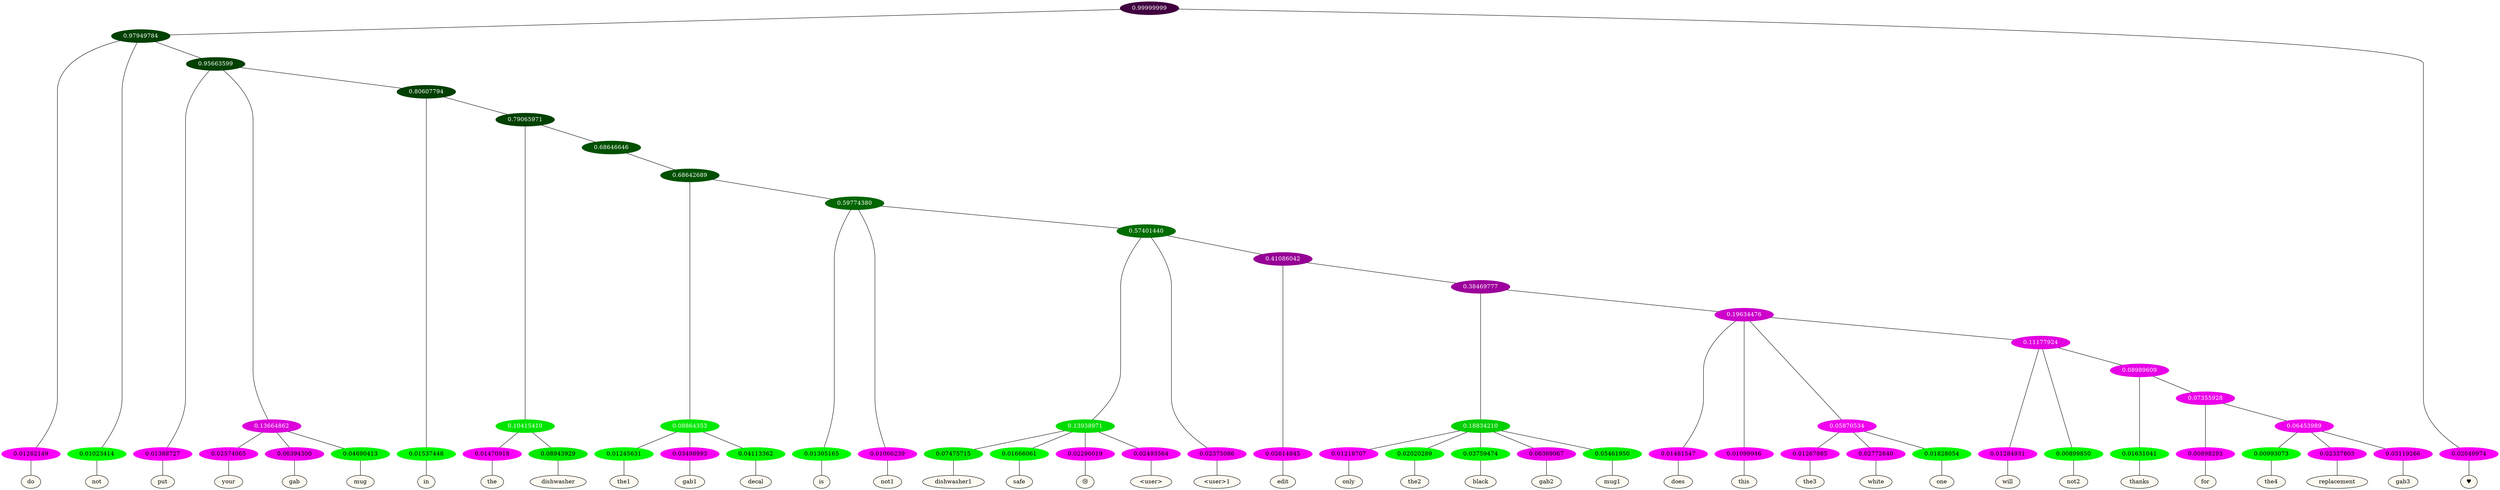 graph {
	node [format=png height=0.15 nodesep=0.001 ordering=out overlap=prism overlap_scaling=0.01 ranksep=0.001 ratio=0.2 style=filled width=0.15]
	{
		rank=same
		a_w_3 [label=do color=black fillcolor=floralwhite style="filled,solid"]
		a_w_4 [label=not color=black fillcolor=floralwhite style="filled,solid"]
		a_w_6 [label=put color=black fillcolor=floralwhite style="filled,solid"]
		a_w_9 [label=your color=black fillcolor=floralwhite style="filled,solid"]
		a_w_10 [label=gab color=black fillcolor=floralwhite style="filled,solid"]
		a_w_11 [label=mug color=black fillcolor=floralwhite style="filled,solid"]
		a_w_12 [label=in color=black fillcolor=floralwhite style="filled,solid"]
		a_w_16 [label=the color=black fillcolor=floralwhite style="filled,solid"]
		a_w_17 [label=dishwasher color=black fillcolor=floralwhite style="filled,solid"]
		a_w_21 [label=the1 color=black fillcolor=floralwhite style="filled,solid"]
		a_w_22 [label=gab1 color=black fillcolor=floralwhite style="filled,solid"]
		a_w_23 [label=decal color=black fillcolor=floralwhite style="filled,solid"]
		a_w_24 [label=is color=black fillcolor=floralwhite style="filled,solid"]
		a_w_25 [label=not1 color=black fillcolor=floralwhite style="filled,solid"]
		a_w_30 [label=dishwasher1 color=black fillcolor=floralwhite style="filled,solid"]
		a_w_31 [label=safe color=black fillcolor=floralwhite style="filled,solid"]
		a_w_32 [label="😢" color=black fillcolor=floralwhite style="filled,solid"]
		a_w_33 [label="\<user\>" color=black fillcolor=floralwhite style="filled,solid"]
		a_w_28 [label="\<user\>1" color=black fillcolor=floralwhite style="filled,solid"]
		a_w_34 [label=edit color=black fillcolor=floralwhite style="filled,solid"]
		a_w_38 [label=only color=black fillcolor=floralwhite style="filled,solid"]
		a_w_39 [label=the2 color=black fillcolor=floralwhite style="filled,solid"]
		a_w_40 [label=black color=black fillcolor=floralwhite style="filled,solid"]
		a_w_41 [label=gab2 color=black fillcolor=floralwhite style="filled,solid"]
		a_w_42 [label=mug1 color=black fillcolor=floralwhite style="filled,solid"]
		a_w_43 [label=does color=black fillcolor=floralwhite style="filled,solid"]
		a_w_44 [label=this color=black fillcolor=floralwhite style="filled,solid"]
		a_w_47 [label=the3 color=black fillcolor=floralwhite style="filled,solid"]
		a_w_48 [label=white color=black fillcolor=floralwhite style="filled,solid"]
		a_w_49 [label=one color=black fillcolor=floralwhite style="filled,solid"]
		a_w_50 [label=will color=black fillcolor=floralwhite style="filled,solid"]
		a_w_51 [label=not2 color=black fillcolor=floralwhite style="filled,solid"]
		a_w_53 [label=thanks color=black fillcolor=floralwhite style="filled,solid"]
		a_w_55 [label=for color=black fillcolor=floralwhite style="filled,solid"]
		a_w_57 [label=the4 color=black fillcolor=floralwhite style="filled,solid"]
		a_w_58 [label=replacement color=black fillcolor=floralwhite style="filled,solid"]
		a_w_59 [label=gab3 color=black fillcolor=floralwhite style="filled,solid"]
		a_w_2 [label="♥" color=black fillcolor=floralwhite style="filled,solid"]
	}
	a_n_3 -- a_w_3
	a_n_4 -- a_w_4
	a_n_6 -- a_w_6
	a_n_9 -- a_w_9
	a_n_10 -- a_w_10
	a_n_11 -- a_w_11
	a_n_12 -- a_w_12
	a_n_16 -- a_w_16
	a_n_17 -- a_w_17
	a_n_21 -- a_w_21
	a_n_22 -- a_w_22
	a_n_23 -- a_w_23
	a_n_24 -- a_w_24
	a_n_25 -- a_w_25
	a_n_30 -- a_w_30
	a_n_31 -- a_w_31
	a_n_32 -- a_w_32
	a_n_33 -- a_w_33
	a_n_28 -- a_w_28
	a_n_34 -- a_w_34
	a_n_38 -- a_w_38
	a_n_39 -- a_w_39
	a_n_40 -- a_w_40
	a_n_41 -- a_w_41
	a_n_42 -- a_w_42
	a_n_43 -- a_w_43
	a_n_44 -- a_w_44
	a_n_47 -- a_w_47
	a_n_48 -- a_w_48
	a_n_49 -- a_w_49
	a_n_50 -- a_w_50
	a_n_51 -- a_w_51
	a_n_53 -- a_w_53
	a_n_55 -- a_w_55
	a_n_57 -- a_w_57
	a_n_58 -- a_w_58
	a_n_59 -- a_w_59
	a_n_2 -- a_w_2
	{
		rank=same
		a_n_3 [label=0.01262149 color="0.835 1.000 0.987" fontcolor=black]
		a_n_4 [label=0.01023414 color="0.334 1.000 0.990" fontcolor=black]
		a_n_6 [label=0.01388727 color="0.835 1.000 0.986" fontcolor=black]
		a_n_9 [label=0.02574065 color="0.835 1.000 0.974" fontcolor=black]
		a_n_10 [label=0.06394300 color="0.835 1.000 0.936" fontcolor=black]
		a_n_11 [label=0.04690413 color="0.334 1.000 0.953" fontcolor=black]
		a_n_12 [label=0.01537448 color="0.334 1.000 0.985" fontcolor=black]
		a_n_16 [label=0.01470918 color="0.835 1.000 0.985" fontcolor=black]
		a_n_17 [label=0.08943929 color="0.334 1.000 0.911" fontcolor=black]
		a_n_21 [label=0.01245631 color="0.334 1.000 0.988" fontcolor=black]
		a_n_22 [label=0.03498993 color="0.835 1.000 0.965" fontcolor=black]
		a_n_23 [label=0.04113362 color="0.334 1.000 0.959" fontcolor=black]
		a_n_24 [label=0.01305165 color="0.334 1.000 0.987" fontcolor=black]
		a_n_25 [label=0.01066239 color="0.835 1.000 0.989" fontcolor=black]
		a_n_30 [label=0.07475715 color="0.334 1.000 0.925" fontcolor=black]
		a_n_31 [label=0.01666061 color="0.334 1.000 0.983" fontcolor=black]
		a_n_32 [label=0.02296019 color="0.835 1.000 0.977" fontcolor=black]
		a_n_33 [label=0.02493564 color="0.835 1.000 0.975" fontcolor=black]
		a_n_28 [label=0.02375086 color="0.835 1.000 0.976" fontcolor=black]
		a_n_34 [label=0.02614845 color="0.835 1.000 0.974" fontcolor=black]
		a_n_38 [label=0.01218707 color="0.835 1.000 0.988" fontcolor=black]
		a_n_39 [label=0.02020289 color="0.334 1.000 0.980" fontcolor=black]
		a_n_40 [label=0.03759474 color="0.334 1.000 0.962" fontcolor=black]
		a_n_41 [label=0.06369067 color="0.835 1.000 0.936" fontcolor=black]
		a_n_42 [label=0.05461950 color="0.334 1.000 0.945" fontcolor=black]
		a_n_43 [label=0.01481547 color="0.835 1.000 0.985" fontcolor=black]
		a_n_44 [label=0.01099946 color="0.835 1.000 0.989" fontcolor=black]
		a_n_47 [label=0.01267985 color="0.835 1.000 0.987" fontcolor=black]
		a_n_48 [label=0.02772640 color="0.835 1.000 0.972" fontcolor=black]
		a_n_49 [label=0.01828054 color="0.334 1.000 0.982" fontcolor=black]
		a_n_50 [label=0.01284931 color="0.835 1.000 0.987" fontcolor=black]
		a_n_51 [label=0.00899850 color="0.334 1.000 0.991" fontcolor=black]
		a_n_53 [label=0.01631041 color="0.334 1.000 0.984" fontcolor=black]
		a_n_55 [label=0.00898293 color="0.835 1.000 0.991" fontcolor=black]
		a_n_57 [label=0.00993073 color="0.334 1.000 0.990" fontcolor=black]
		a_n_58 [label=0.02337803 color="0.835 1.000 0.977" fontcolor=black]
		a_n_59 [label=0.03119266 color="0.835 1.000 0.969" fontcolor=black]
		a_n_2 [label=0.02049974 color="0.835 1.000 0.980" fontcolor=black]
	}
	a_n_0 [label=0.99999999 color="0.835 1.000 0.250" fontcolor=grey99]
	a_n_1 [label=0.97949784 color="0.334 1.000 0.250" fontcolor=grey99]
	a_n_0 -- a_n_1
	a_n_0 -- a_n_2
	a_n_1 -- a_n_3
	a_n_1 -- a_n_4
	a_n_5 [label=0.95663599 color="0.334 1.000 0.250" fontcolor=grey99]
	a_n_1 -- a_n_5
	a_n_5 -- a_n_6
	a_n_7 [label=0.13664862 color="0.835 1.000 0.863" fontcolor=grey99]
	a_n_5 -- a_n_7
	a_n_8 [label=0.80607794 color="0.334 1.000 0.250" fontcolor=grey99]
	a_n_5 -- a_n_8
	a_n_7 -- a_n_9
	a_n_7 -- a_n_10
	a_n_7 -- a_n_11
	a_n_8 -- a_n_12
	a_n_13 [label=0.79065971 color="0.334 1.000 0.250" fontcolor=grey99]
	a_n_8 -- a_n_13
	a_n_14 [label=0.10415410 color="0.334 1.000 0.896" fontcolor=grey99]
	a_n_13 -- a_n_14
	a_n_15 [label=0.68646646 color="0.334 1.000 0.314" fontcolor=grey99]
	a_n_13 -- a_n_15
	a_n_14 -- a_n_16
	a_n_14 -- a_n_17
	a_n_18 [label=0.68642689 color="0.334 1.000 0.314" fontcolor=grey99]
	a_n_15 -- a_n_18
	a_n_19 [label=0.08864353 color="0.334 1.000 0.911" fontcolor=grey99]
	a_n_18 -- a_n_19
	a_n_20 [label=0.59774380 color="0.334 1.000 0.402" fontcolor=grey99]
	a_n_18 -- a_n_20
	a_n_19 -- a_n_21
	a_n_19 -- a_n_22
	a_n_19 -- a_n_23
	a_n_20 -- a_n_24
	a_n_20 -- a_n_25
	a_n_26 [label=0.57401440 color="0.334 1.000 0.426" fontcolor=grey99]
	a_n_20 -- a_n_26
	a_n_27 [label=0.13938971 color="0.334 1.000 0.861" fontcolor=grey99]
	a_n_26 -- a_n_27
	a_n_26 -- a_n_28
	a_n_29 [label=0.41086042 color="0.835 1.000 0.589" fontcolor=grey99]
	a_n_26 -- a_n_29
	a_n_27 -- a_n_30
	a_n_27 -- a_n_31
	a_n_27 -- a_n_32
	a_n_27 -- a_n_33
	a_n_29 -- a_n_34
	a_n_35 [label=0.38469777 color="0.835 1.000 0.615" fontcolor=grey99]
	a_n_29 -- a_n_35
	a_n_36 [label=0.18834210 color="0.334 1.000 0.812" fontcolor=grey99]
	a_n_35 -- a_n_36
	a_n_37 [label=0.19634476 color="0.835 1.000 0.804" fontcolor=grey99]
	a_n_35 -- a_n_37
	a_n_36 -- a_n_38
	a_n_36 -- a_n_39
	a_n_36 -- a_n_40
	a_n_36 -- a_n_41
	a_n_36 -- a_n_42
	a_n_37 -- a_n_43
	a_n_37 -- a_n_44
	a_n_45 [label=0.05870534 color="0.835 1.000 0.941" fontcolor=grey99]
	a_n_37 -- a_n_45
	a_n_46 [label=0.11177924 color="0.835 1.000 0.888" fontcolor=grey99]
	a_n_37 -- a_n_46
	a_n_45 -- a_n_47
	a_n_45 -- a_n_48
	a_n_45 -- a_n_49
	a_n_46 -- a_n_50
	a_n_46 -- a_n_51
	a_n_52 [label=0.08989609 color="0.835 1.000 0.910" fontcolor=grey99]
	a_n_46 -- a_n_52
	a_n_52 -- a_n_53
	a_n_54 [label=0.07355928 color="0.835 1.000 0.926" fontcolor=grey99]
	a_n_52 -- a_n_54
	a_n_54 -- a_n_55
	a_n_56 [label=0.06453989 color="0.835 1.000 0.935" fontcolor=grey99]
	a_n_54 -- a_n_56
	a_n_56 -- a_n_57
	a_n_56 -- a_n_58
	a_n_56 -- a_n_59
}
